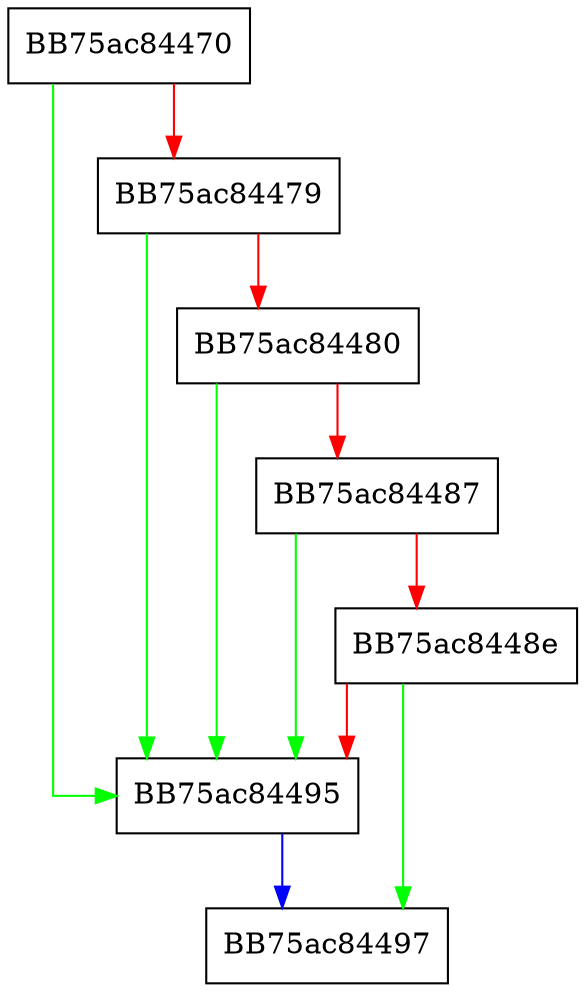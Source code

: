 digraph IsSuccess {
  node [shape="box"];
  graph [splines=ortho];
  BB75ac84470 -> BB75ac84495 [color="green"];
  BB75ac84470 -> BB75ac84479 [color="red"];
  BB75ac84479 -> BB75ac84495 [color="green"];
  BB75ac84479 -> BB75ac84480 [color="red"];
  BB75ac84480 -> BB75ac84495 [color="green"];
  BB75ac84480 -> BB75ac84487 [color="red"];
  BB75ac84487 -> BB75ac84495 [color="green"];
  BB75ac84487 -> BB75ac8448e [color="red"];
  BB75ac8448e -> BB75ac84497 [color="green"];
  BB75ac8448e -> BB75ac84495 [color="red"];
  BB75ac84495 -> BB75ac84497 [color="blue"];
}